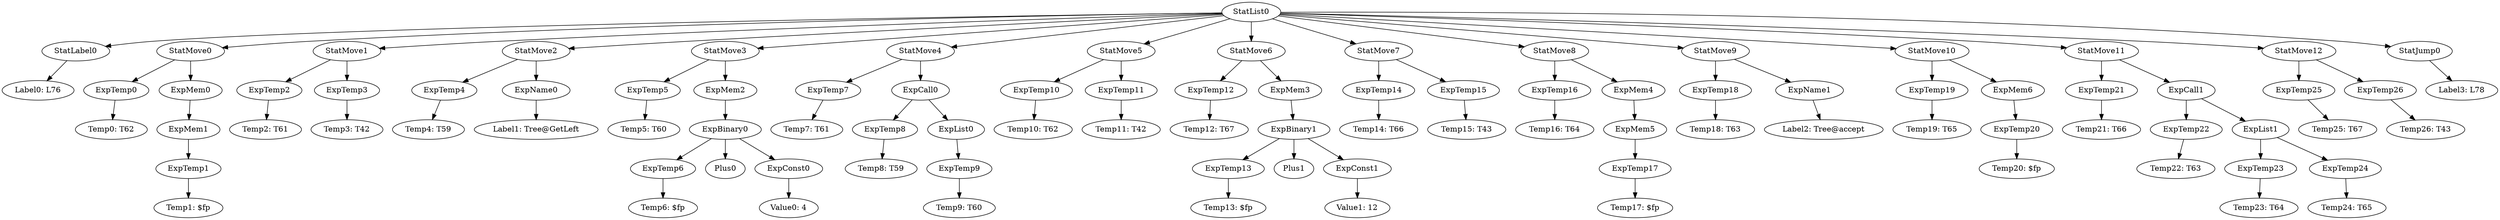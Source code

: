 digraph {
	ordering = out;
	ExpTemp26 -> "Temp26: T43";
	StatMove12 -> ExpTemp25;
	StatMove12 -> ExpTemp26;
	ExpTemp25 -> "Temp25: T67";
	StatJump0 -> "Label3: L78";
	ExpCall1 -> ExpTemp22;
	ExpCall1 -> ExpList1;
	StatMove11 -> ExpTemp21;
	StatMove11 -> ExpCall1;
	ExpTemp24 -> "Temp24: T65";
	ExpMem6 -> ExpTemp20;
	ExpTemp20 -> "Temp20: $fp";
	StatMove10 -> ExpTemp19;
	StatMove10 -> ExpMem6;
	StatMove4 -> ExpTemp7;
	StatMove4 -> ExpCall0;
	ExpMem0 -> ExpMem1;
	StatMove7 -> ExpTemp14;
	StatMove7 -> ExpTemp15;
	ExpTemp23 -> "Temp23: T64";
	ExpBinary0 -> ExpTemp6;
	ExpBinary0 -> Plus0;
	ExpBinary0 -> ExpConst0;
	ExpMem4 -> ExpMem5;
	ExpTemp22 -> "Temp22: T63";
	StatMove3 -> ExpTemp5;
	StatMove3 -> ExpMem2;
	ExpTemp11 -> "Temp11: T42";
	ExpTemp5 -> "Temp5: T60";
	ExpTemp1 -> "Temp1: $fp";
	ExpTemp14 -> "Temp14: T66";
	ExpTemp4 -> "Temp4: T59";
	ExpName0 -> "Label1: Tree@GetLeft";
	ExpTemp12 -> "Temp12: T67";
	ExpMem2 -> ExpBinary0;
	ExpCall0 -> ExpTemp8;
	ExpCall0 -> ExpList0;
	ExpTemp21 -> "Temp21: T66";
	ExpTemp17 -> "Temp17: $fp";
	ExpTemp7 -> "Temp7: T61";
	ExpTemp0 -> "Temp0: T62";
	StatList0 -> StatLabel0;
	StatList0 -> StatMove0;
	StatList0 -> StatMove1;
	StatList0 -> StatMove2;
	StatList0 -> StatMove3;
	StatList0 -> StatMove4;
	StatList0 -> StatMove5;
	StatList0 -> StatMove6;
	StatList0 -> StatMove7;
	StatList0 -> StatMove8;
	StatList0 -> StatMove9;
	StatList0 -> StatMove10;
	StatList0 -> StatMove11;
	StatList0 -> StatMove12;
	StatList0 -> StatJump0;
	ExpTemp2 -> "Temp2: T61";
	ExpTemp10 -> "Temp10: T62";
	ExpTemp3 -> "Temp3: T42";
	ExpConst0 -> "Value0: 4";
	ExpMem1 -> ExpTemp1;
	StatMove9 -> ExpTemp18;
	StatMove9 -> ExpName1;
	ExpTemp18 -> "Temp18: T63";
	ExpTemp8 -> "Temp8: T59";
	StatMove1 -> ExpTemp2;
	StatMove1 -> ExpTemp3;
	StatLabel0 -> "Label0: L76";
	ExpMem5 -> ExpTemp17;
	ExpTemp9 -> "Temp9: T60";
	ExpList0 -> ExpTemp9;
	StatMove5 -> ExpTemp10;
	StatMove5 -> ExpTemp11;
	ExpConst1 -> "Value1: 12";
	ExpTemp6 -> "Temp6: $fp";
	StatMove6 -> ExpTemp12;
	StatMove6 -> ExpMem3;
	ExpTemp13 -> "Temp13: $fp";
	ExpTemp16 -> "Temp16: T64";
	ExpList1 -> ExpTemp23;
	ExpList1 -> ExpTemp24;
	ExpBinary1 -> ExpTemp13;
	ExpBinary1 -> Plus1;
	ExpBinary1 -> ExpConst1;
	ExpMem3 -> ExpBinary1;
	StatMove0 -> ExpTemp0;
	StatMove0 -> ExpMem0;
	StatMove8 -> ExpTemp16;
	StatMove8 -> ExpMem4;
	ExpTemp15 -> "Temp15: T43";
	ExpName1 -> "Label2: Tree@accept";
	StatMove2 -> ExpTemp4;
	StatMove2 -> ExpName0;
	ExpTemp19 -> "Temp19: T65";
}

